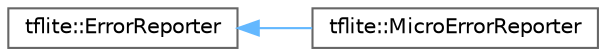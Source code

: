 digraph "Graphical Class Hierarchy"
{
 // LATEX_PDF_SIZE
  bgcolor="transparent";
  edge [fontname=Helvetica,fontsize=10,labelfontname=Helvetica,labelfontsize=10];
  node [fontname=Helvetica,fontsize=10,shape=box,height=0.2,width=0.4];
  rankdir="LR";
  Node0 [id="Node000000",label="tflite::ErrorReporter",height=0.2,width=0.4,color="grey40", fillcolor="white", style="filled",URL="$classtflite_1_1_error_reporter.html",tooltip=" "];
  Node0 -> Node1 [id="edge632_Node000000_Node000001",dir="back",color="steelblue1",style="solid",tooltip=" "];
  Node1 [id="Node000001",label="tflite::MicroErrorReporter",height=0.2,width=0.4,color="grey40", fillcolor="white", style="filled",URL="$classtflite_1_1_micro_error_reporter.html",tooltip=" "];
}
